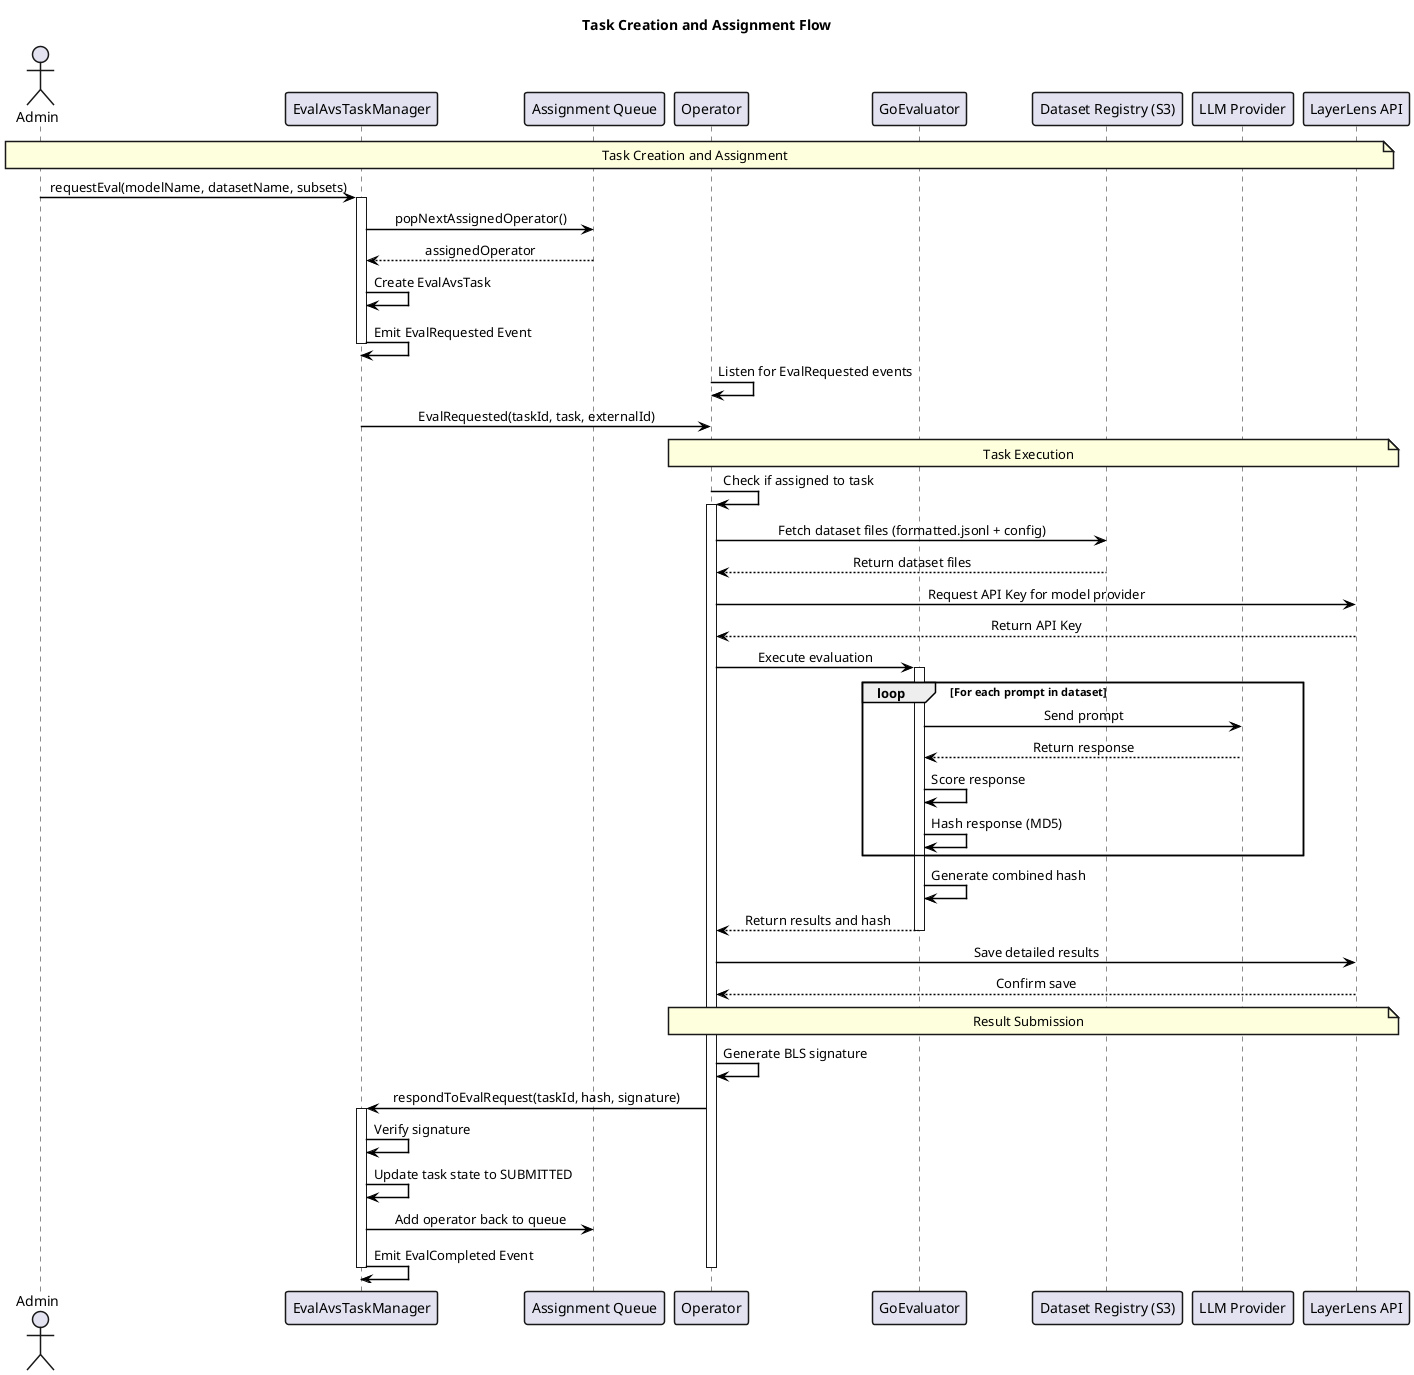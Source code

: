 @startuml
' Use improved sequence diagram styling
skinparam backgroundColor white
skinparam handwritten false
skinparam linetype ortho

' Fix arrow styling
skinparam ArrowColor black
skinparam ArrowThickness 1.5
skinparam SequenceArrowThickness 1.5

' Fix message alignment
skinparam sequenceMessageAlign direction
skinparam SequenceMessageAlignment center

' Improve participant styling
skinparam ParticipantBorderThickness 1.5
skinparam DatabaseBorderThickness 1.5
skinparam ActorBorderThickness 1.5
skinparam NoteBorderThickness 1.5

title Task Creation and Assignment Flow

actor Admin
participant "EvalAvsTaskManager" as TaskManager
participant "Assignment Queue" as Queue
participant "Operator" as Operator
participant "GoEvaluator" as GoEvaluator
participant "Dataset Registry (S3)" as S3
participant "LLM Provider" as LLM
participant "LayerLens API" as API

note over Admin, API: Task Creation and Assignment

Admin -> TaskManager: requestEval(modelName, datasetName, subsets)
activate TaskManager
TaskManager -> Queue: popNextAssignedOperator()
Queue --> TaskManager: assignedOperator
TaskManager -> TaskManager: Create EvalAvsTask
TaskManager -> TaskManager: Emit EvalRequested Event
deactivate TaskManager

Operator -> Operator: Listen for EvalRequested events
TaskManager -> Operator: EvalRequested(taskId, task, externalId)

note over Operator, API: Task Execution

Operator -> Operator: Check if assigned to task
activate Operator
Operator -> S3: Fetch dataset files (formatted.jsonl + config)
S3 --> Operator: Return dataset files
Operator -> API: Request API Key for model provider
API --> Operator: Return API Key
Operator -> GoEvaluator: Execute evaluation

activate GoEvaluator
loop For each prompt in dataset
    GoEvaluator -> LLM: Send prompt
    LLM --> GoEvaluator: Return response
    GoEvaluator -> GoEvaluator: Score response
    GoEvaluator -> GoEvaluator: Hash response (MD5)
end
GoEvaluator -> GoEvaluator: Generate combined hash
GoEvaluator --> Operator: Return results and hash
deactivate GoEvaluator

Operator -> API: Save detailed results
API --> Operator: Confirm save

note over Operator, API: Result Submission

Operator -> Operator: Generate BLS signature
Operator -> TaskManager: respondToEvalRequest(taskId, hash, signature)
activate TaskManager
TaskManager -> TaskManager: Verify signature
TaskManager -> TaskManager: Update task state to SUBMITTED
TaskManager -> Queue: Add operator back to queue
TaskManager -> TaskManager: Emit EvalCompleted Event
deactivate TaskManager
deactivate Operator
@enduml